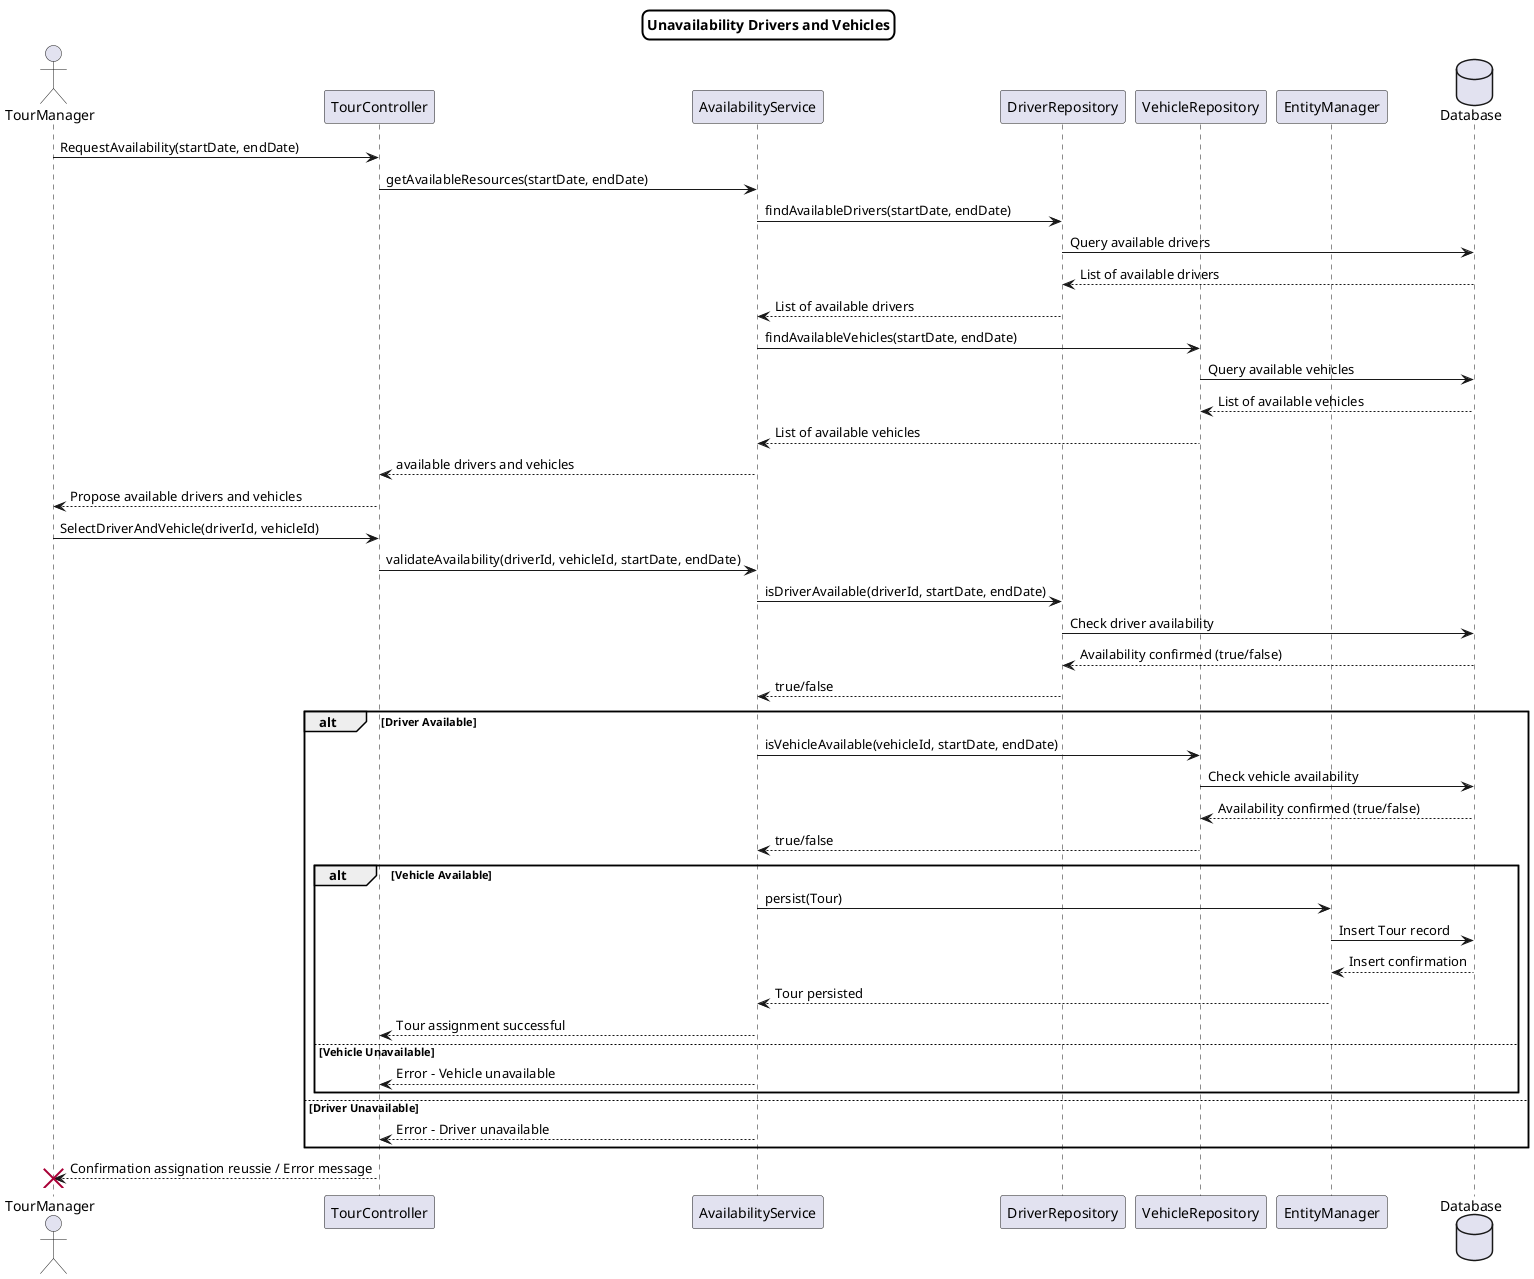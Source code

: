 @startuml Sequence Indispo
skinparam titleBorderRoundCorner 15
skinparam titleBorderThickness 2
skinparam titleBorderColor black

title Unavailability Drivers and Vehicles

actor TourManager

participant "TourController" as Controller
participant "AvailabilityService" as AvailabilityService
participant "DriverRepository" as DriverRepo
participant "VehicleRepository" as VehicleRepo
participant "EntityManager" as EM
database "Database" as DB

TourManager -> Controller : RequestAvailability(startDate, endDate)
Controller -> AvailabilityService : getAvailableResources(startDate, endDate)
AvailabilityService -> DriverRepo : findAvailableDrivers(startDate, endDate)
DriverRepo -> DB : Query available drivers
DB --> DriverRepo : List of available drivers
DriverRepo --> AvailabilityService : List of available drivers

AvailabilityService -> VehicleRepo : findAvailableVehicles(startDate, endDate)
VehicleRepo -> DB : Query available vehicles
DB --> VehicleRepo : List of available vehicles
VehicleRepo --> AvailabilityService : List of available vehicles

AvailabilityService --> Controller : available drivers and vehicles
Controller --> TourManager : Propose available drivers and vehicles

TourManager -> Controller : SelectDriverAndVehicle(driverId, vehicleId)
Controller -> AvailabilityService : validateAvailability(driverId, vehicleId, startDate, endDate)
AvailabilityService -> DriverRepo : isDriverAvailable(driverId, startDate, endDate)
DriverRepo -> DB : Check driver availability
DB --> DriverRepo : Availability confirmed (true/false)
DriverRepo --> AvailabilityService : true/false

alt Driver Available
    AvailabilityService -> VehicleRepo : isVehicleAvailable(vehicleId, startDate, endDate)
    VehicleRepo -> DB : Check vehicle availability
    DB --> VehicleRepo : Availability confirmed (true/false)
    VehicleRepo --> AvailabilityService : true/false

    alt Vehicle Available
        AvailabilityService -> EM : persist(Tour)
        EM -> DB : Insert Tour record
        DB --> EM : Insert confirmation
        EM --> AvailabilityService : Tour persisted
        AvailabilityService --> Controller : Tour assignment successful
    else Vehicle Unavailable
        AvailabilityService --> Controller : Error - Vehicle unavailable
    end
else Driver Unavailable
    AvailabilityService --> Controller : Error - Driver unavailable
end

Controller --> TourManager : Confirmation assignation reussie / Error message
destroy TourManager

@enduml
